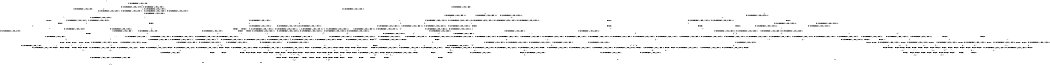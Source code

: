 digraph BCG {
size = "7, 10.5";
center = TRUE;
node [shape = circle];
0 [peripheries = 2];
0 -> 1 [label = "EX !0 !ATOMIC_EXCH_BRANCH (1, +1, TRUE, +0, 3, TRUE) !::"];
0 -> 2 [label = "EX !1 !ATOMIC_EXCH_BRANCH (1, +0, TRUE, +0, 1, TRUE) !::"];
0 -> 3 [label = "EX !2 !ATOMIC_EXCH_BRANCH (1, +1, TRUE, +1, 1, FALSE) !::"];
0 -> 4 [label = "EX !0 !ATOMIC_EXCH_BRANCH (1, +1, TRUE, +0, 3, TRUE) !::"];
2 -> 5 [label = "EX !1 !ATOMIC_EXCH_BRANCH (1, +0, TRUE, +0, 1, TRUE) !:0:1:"];
2 -> 6 [label = "EX !2 !ATOMIC_EXCH_BRANCH (1, +1, TRUE, +1, 1, FALSE) !:0:1:"];
2 -> 7 [label = "EX !0 !ATOMIC_EXCH_BRANCH (1, +1, TRUE, +0, 3, TRUE) !:0:1:"];
2 -> 8 [label = "EX !1 !ATOMIC_EXCH_BRANCH (1, +0, TRUE, +0, 1, TRUE) !:0:1:"];
3 -> 9 [label = "EX !0 !ATOMIC_EXCH_BRANCH (1, +1, TRUE, +0, 3, FALSE) !:0:1:2:"];
3 -> 10 [label = "TERMINATE !2"];
3 -> 11 [label = "EX !1 !ATOMIC_EXCH_BRANCH (1, +0, TRUE, +0, 1, FALSE) !:0:1:2:"];
3 -> 12 [label = "EX !0 !ATOMIC_EXCH_BRANCH (1, +1, TRUE, +0, 3, FALSE) !:0:1:2:"];
4 -> 13 [label = "TERMINATE !0"];
4 -> 14 [label = "TERMINATE !0"];
4 -> 15 [label = "EX !1 !ATOMIC_EXCH_BRANCH (1, +0, TRUE, +0, 1, FALSE) !:0:"];
4 -> 16 [label = "EX !2 !ATOMIC_EXCH_BRANCH (1, +1, TRUE, +1, 1, TRUE) !:0:"];
5 -> 17 [label = "EX !0 !ATOMIC_EXCH_BRANCH (1, +1, TRUE, +0, 3, TRUE) !:0:1:"];
6 -> 18 [label = "EX !1 !ATOMIC_EXCH_BRANCH (1, +0, TRUE, +0, 1, FALSE) !:0:1:2:"];
6 -> 19 [label = "TERMINATE !2"];
6 -> 20 [label = "EX !0 !ATOMIC_EXCH_BRANCH (1, +1, TRUE, +0, 3, FALSE) !:0:1:2:"];
6 -> 11 [label = "EX !1 !ATOMIC_EXCH_BRANCH (1, +0, TRUE, +0, 1, FALSE) !:0:1:2:"];
7 -> 21 [label = "EX !1 !ATOMIC_EXCH_BRANCH (1, +0, TRUE, +0, 1, FALSE) !:0:1:"];
7 -> 22 [label = "TERMINATE !0"];
7 -> 23 [label = "EX !2 !ATOMIC_EXCH_BRANCH (1, +1, TRUE, +1, 1, TRUE) !:0:1:"];
7 -> 24 [label = "EX !1 !ATOMIC_EXCH_BRANCH (1, +0, TRUE, +0, 1, FALSE) !:0:1:"];
8 -> 17 [label = "EX !0 !ATOMIC_EXCH_BRANCH (1, +1, TRUE, +0, 3, TRUE) !:0:1:"];
8 -> 6 [label = "EX !2 !ATOMIC_EXCH_BRANCH (1, +1, TRUE, +1, 1, FALSE) !:0:1:"];
8 -> 7 [label = "EX !0 !ATOMIC_EXCH_BRANCH (1, +1, TRUE, +0, 3, TRUE) !:0:1:"];
8 -> 8 [label = "EX !1 !ATOMIC_EXCH_BRANCH (1, +0, TRUE, +0, 1, TRUE) !:0:1:"];
9 -> 25 [label = "EX !0 !ATOMIC_EXCH_BRANCH (1, +0, FALSE, +1, 1, TRUE) !:0:1:2:"];
10 -> 26 [label = "EX !0 !ATOMIC_EXCH_BRANCH (1, +1, TRUE, +0, 3, FALSE) !:0:1:"];
10 -> 27 [label = "EX !1 !ATOMIC_EXCH_BRANCH (1, +0, TRUE, +0, 1, FALSE) !:0:1:"];
10 -> 28 [label = "EX !0 !ATOMIC_EXCH_BRANCH (1, +1, TRUE, +0, 3, FALSE) !:0:1:"];
11 -> 29 [label = "EX !0 !ATOMIC_EXCH_BRANCH (1, +1, TRUE, +0, 3, TRUE) !:0:1:2:"];
11 -> 30 [label = "TERMINATE !1"];
11 -> 31 [label = "TERMINATE !2"];
11 -> 32 [label = "EX !0 !ATOMIC_EXCH_BRANCH (1, +1, TRUE, +0, 3, TRUE) !:0:1:2:"];
12 -> 25 [label = "EX !0 !ATOMIC_EXCH_BRANCH (1, +0, FALSE, +1, 1, TRUE) !:0:1:2:"];
12 -> 33 [label = "TERMINATE !2"];
12 -> 34 [label = "EX !1 !ATOMIC_EXCH_BRANCH (1, +0, TRUE, +0, 1, FALSE) !:0:1:2:"];
12 -> 35 [label = "EX !0 !ATOMIC_EXCH_BRANCH (1, +0, FALSE, +1, 1, TRUE) !:0:1:2:"];
13 -> 1 [label = "EX !2 !ATOMIC_EXCH_BRANCH (1, +1, TRUE, +1, 1, TRUE) !::"];
14 -> 1 [label = "EX !2 !ATOMIC_EXCH_BRANCH (1, +1, TRUE, +1, 1, TRUE) !::"];
14 -> 36 [label = "EX !1 !ATOMIC_EXCH_BRANCH (1, +0, TRUE, +0, 1, FALSE) !::"];
14 -> 37 [label = "EX !2 !ATOMIC_EXCH_BRANCH (1, +1, TRUE, +1, 1, TRUE) !::"];
15 -> 38 [label = "TERMINATE !0"];
15 -> 39 [label = "TERMINATE !1"];
15 -> 40 [label = "TERMINATE !0"];
15 -> 41 [label = "EX !2 !ATOMIC_EXCH_BRANCH (1, +1, TRUE, +1, 1, FALSE) !:0:1:"];
16 -> 42 [label = "EX !2 !ATOMIC_EXCH_BRANCH (1, +1, TRUE, +1, 1, TRUE) !:0:1:2:"];
16 -> 43 [label = "TERMINATE !0"];
16 -> 44 [label = "EX !1 !ATOMIC_EXCH_BRANCH (1, +0, TRUE, +0, 1, FALSE) !:0:1:2:"];
16 -> 45 [label = "EX !2 !ATOMIC_EXCH_BRANCH (1, +1, TRUE, +1, 1, TRUE) !:0:1:2:"];
17 -> 21 [label = "EX !1 !ATOMIC_EXCH_BRANCH (1, +0, TRUE, +0, 1, FALSE) !:0:1:"];
18 -> 29 [label = "EX !0 !ATOMIC_EXCH_BRANCH (1, +1, TRUE, +0, 3, TRUE) !:0:1:2:"];
19 -> 46 [label = "EX !1 !ATOMIC_EXCH_BRANCH (1, +0, TRUE, +0, 1, FALSE) !:0:1:"];
19 -> 47 [label = "EX !0 !ATOMIC_EXCH_BRANCH (1, +1, TRUE, +0, 3, FALSE) !:0:1:"];
19 -> 27 [label = "EX !1 !ATOMIC_EXCH_BRANCH (1, +0, TRUE, +0, 1, FALSE) !:0:1:"];
20 -> 48 [label = "EX !0 !ATOMIC_EXCH_BRANCH (1, +0, FALSE, +1, 1, TRUE) !:0:1:2:"];
20 -> 49 [label = "TERMINATE !2"];
20 -> 34 [label = "EX !1 !ATOMIC_EXCH_BRANCH (1, +0, TRUE, +0, 1, FALSE) !:0:1:2:"];
20 -> 50 [label = "EX !0 !ATOMIC_EXCH_BRANCH (1, +0, FALSE, +1, 1, TRUE) !:0:1:2:"];
21 -> 38 [label = "TERMINATE !0"];
22 -> 51 [label = "EX !1 !ATOMIC_EXCH_BRANCH (1, +0, TRUE, +0, 1, FALSE) !:1:"];
22 -> 52 [label = "EX !2 !ATOMIC_EXCH_BRANCH (1, +1, TRUE, +1, 1, TRUE) !:1:"];
22 -> 53 [label = "EX !1 !ATOMIC_EXCH_BRANCH (1, +0, TRUE, +0, 1, FALSE) !:1:"];
23 -> 54 [label = "EX !1 !ATOMIC_EXCH_BRANCH (1, +0, TRUE, +0, 1, FALSE) !:0:1:2:"];
23 -> 55 [label = "TERMINATE !0"];
23 -> 56 [label = "EX !2 !ATOMIC_EXCH_BRANCH (1, +1, TRUE, +1, 1, TRUE) !:0:1:2:"];
23 -> 44 [label = "EX !1 !ATOMIC_EXCH_BRANCH (1, +0, TRUE, +0, 1, FALSE) !:0:1:2:"];
24 -> 38 [label = "TERMINATE !0"];
24 -> 39 [label = "TERMINATE !1"];
24 -> 40 [label = "TERMINATE !0"];
24 -> 41 [label = "EX !2 !ATOMIC_EXCH_BRANCH (1, +1, TRUE, +1, 1, FALSE) !:0:1:"];
25 -> 57 [label = "EX !1 !ATOMIC_EXCH_BRANCH (1, +0, TRUE, +0, 1, FALSE) !:0:1:2:"];
26 -> 58 [label = "EX !0 !ATOMIC_EXCH_BRANCH (1, +0, FALSE, +1, 1, TRUE) !:0:1:"];
27 -> 59 [label = "EX !0 !ATOMIC_EXCH_BRANCH (1, +1, TRUE, +0, 3, TRUE) !:0:1:"];
27 -> 60 [label = "TERMINATE !1"];
27 -> 61 [label = "EX !0 !ATOMIC_EXCH_BRANCH (1, +1, TRUE, +0, 3, TRUE) !:0:1:"];
28 -> 58 [label = "EX !0 !ATOMIC_EXCH_BRANCH (1, +0, FALSE, +1, 1, TRUE) !:0:1:"];
28 -> 62 [label = "EX !1 !ATOMIC_EXCH_BRANCH (1, +0, TRUE, +0, 1, FALSE) !:0:1:"];
28 -> 63 [label = "EX !0 !ATOMIC_EXCH_BRANCH (1, +0, FALSE, +1, 1, TRUE) !:0:1:"];
29 -> 64 [label = "TERMINATE !0"];
30 -> 65 [label = "EX !0 !ATOMIC_EXCH_BRANCH (1, +1, TRUE, +0, 3, TRUE) !:0:2:"];
30 -> 60 [label = "TERMINATE !2"];
30 -> 66 [label = "EX !0 !ATOMIC_EXCH_BRANCH (1, +1, TRUE, +0, 3, TRUE) !:0:2:"];
31 -> 59 [label = "EX !0 !ATOMIC_EXCH_BRANCH (1, +1, TRUE, +0, 3, TRUE) !:0:1:"];
31 -> 60 [label = "TERMINATE !1"];
31 -> 61 [label = "EX !0 !ATOMIC_EXCH_BRANCH (1, +1, TRUE, +0, 3, TRUE) !:0:1:"];
32 -> 64 [label = "TERMINATE !0"];
32 -> 67 [label = "TERMINATE !1"];
32 -> 68 [label = "TERMINATE !2"];
32 -> 69 [label = "TERMINATE !0"];
33 -> 58 [label = "EX !0 !ATOMIC_EXCH_BRANCH (1, +0, FALSE, +1, 1, TRUE) !:0:1:"];
33 -> 62 [label = "EX !1 !ATOMIC_EXCH_BRANCH (1, +0, TRUE, +0, 1, FALSE) !:0:1:"];
33 -> 63 [label = "EX !0 !ATOMIC_EXCH_BRANCH (1, +0, FALSE, +1, 1, TRUE) !:0:1:"];
34 -> 70 [label = "EX !0 !ATOMIC_EXCH_BRANCH (1, +0, FALSE, +1, 1, FALSE) !:0:1:2:"];
34 -> 71 [label = "TERMINATE !1"];
34 -> 72 [label = "TERMINATE !2"];
34 -> 73 [label = "EX !0 !ATOMIC_EXCH_BRANCH (1, +0, FALSE, +1, 1, FALSE) !:0:1:2:"];
35 -> 57 [label = "EX !1 !ATOMIC_EXCH_BRANCH (1, +0, TRUE, +0, 1, FALSE) !:0:1:2:"];
35 -> 74 [label = "TERMINATE !2"];
35 -> 75 [label = "EX !1 !ATOMIC_EXCH_BRANCH (1, +0, TRUE, +0, 1, FALSE) !:0:1:2:"];
35 -> 12 [label = "EX !0 !ATOMIC_EXCH_BRANCH (1, +1, TRUE, +0, 3, FALSE) !:0:1:2:"];
36 -> 76 [label = "TERMINATE !1"];
36 -> 77 [label = "TERMINATE !1"];
36 -> 78 [label = "EX !2 !ATOMIC_EXCH_BRANCH (1, +1, TRUE, +1, 1, FALSE) !:1:"];
37 -> 79 [label = "EX !2 !ATOMIC_EXCH_BRANCH (1, +1, TRUE, +1, 1, TRUE) !:1:2:"];
37 -> 80 [label = "EX !1 !ATOMIC_EXCH_BRANCH (1, +0, TRUE, +0, 1, FALSE) !:1:2:"];
37 -> 81 [label = "EX !2 !ATOMIC_EXCH_BRANCH (1, +1, TRUE, +1, 1, TRUE) !:1:2:"];
38 -> 76 [label = "TERMINATE !1"];
39 -> 76 [label = "TERMINATE !0"];
39 -> 77 [label = "TERMINATE !0"];
39 -> 82 [label = "EX !2 !ATOMIC_EXCH_BRANCH (1, +1, TRUE, +1, 1, FALSE) !:0:"];
40 -> 76 [label = "TERMINATE !1"];
40 -> 77 [label = "TERMINATE !1"];
40 -> 78 [label = "EX !2 !ATOMIC_EXCH_BRANCH (1, +1, TRUE, +1, 1, FALSE) !:1:"];
41 -> 64 [label = "TERMINATE !0"];
41 -> 67 [label = "TERMINATE !1"];
41 -> 68 [label = "TERMINATE !2"];
41 -> 69 [label = "TERMINATE !0"];
42 -> 54 [label = "EX !1 !ATOMIC_EXCH_BRANCH (1, +0, TRUE, +0, 1, FALSE) !:0:1:2:"];
43 -> 79 [label = "EX !2 !ATOMIC_EXCH_BRANCH (1, +1, TRUE, +1, 1, TRUE) !:1:2:"];
43 -> 80 [label = "EX !1 !ATOMIC_EXCH_BRANCH (1, +0, TRUE, +0, 1, FALSE) !:1:2:"];
43 -> 81 [label = "EX !2 !ATOMIC_EXCH_BRANCH (1, +1, TRUE, +1, 1, TRUE) !:1:2:"];
44 -> 29 [label = "EX !2 !ATOMIC_EXCH_BRANCH (1, +1, TRUE, +1, 1, FALSE) !:0:1:2:"];
44 -> 83 [label = "TERMINATE !1"];
44 -> 84 [label = "TERMINATE !0"];
44 -> 32 [label = "EX !2 !ATOMIC_EXCH_BRANCH (1, +1, TRUE, +1, 1, FALSE) !:0:1:2:"];
45 -> 54 [label = "EX !1 !ATOMIC_EXCH_BRANCH (1, +0, TRUE, +0, 1, FALSE) !:0:1:2:"];
45 -> 43 [label = "TERMINATE !0"];
45 -> 44 [label = "EX !1 !ATOMIC_EXCH_BRANCH (1, +0, TRUE, +0, 1, FALSE) !:0:1:2:"];
45 -> 45 [label = "EX !2 !ATOMIC_EXCH_BRANCH (1, +1, TRUE, +1, 1, TRUE) !:0:1:2:"];
46 -> 59 [label = "EX !0 !ATOMIC_EXCH_BRANCH (1, +1, TRUE, +0, 3, TRUE) !:0:1:"];
47 -> 85 [label = "EX !0 !ATOMIC_EXCH_BRANCH (1, +0, FALSE, +1, 1, TRUE) !:0:1:"];
47 -> 62 [label = "EX !1 !ATOMIC_EXCH_BRANCH (1, +0, TRUE, +0, 1, FALSE) !:0:1:"];
47 -> 86 [label = "EX !0 !ATOMIC_EXCH_BRANCH (1, +0, FALSE, +1, 1, TRUE) !:0:1:"];
48 -> 57 [label = "EX !1 !ATOMIC_EXCH_BRANCH (1, +0, TRUE, +0, 1, FALSE) !:0:1:2:"];
49 -> 85 [label = "EX !0 !ATOMIC_EXCH_BRANCH (1, +0, FALSE, +1, 1, TRUE) !:0:1:"];
49 -> 62 [label = "EX !1 !ATOMIC_EXCH_BRANCH (1, +0, TRUE, +0, 1, FALSE) !:0:1:"];
49 -> 86 [label = "EX !0 !ATOMIC_EXCH_BRANCH (1, +0, FALSE, +1, 1, TRUE) !:0:1:"];
50 -> 57 [label = "EX !1 !ATOMIC_EXCH_BRANCH (1, +0, TRUE, +0, 1, FALSE) !:0:1:2:"];
50 -> 87 [label = "TERMINATE !2"];
50 -> 75 [label = "EX !1 !ATOMIC_EXCH_BRANCH (1, +0, TRUE, +0, 1, FALSE) !:0:1:2:"];
50 -> 20 [label = "EX !0 !ATOMIC_EXCH_BRANCH (1, +1, TRUE, +0, 3, FALSE) !:0:1:2:"];
51 -> 76 [label = "TERMINATE !1"];
52 -> 88 [label = "EX !1 !ATOMIC_EXCH_BRANCH (1, +0, TRUE, +0, 1, FALSE) !:1:2:"];
52 -> 89 [label = "EX !2 !ATOMIC_EXCH_BRANCH (1, +1, TRUE, +1, 1, TRUE) !:1:2:"];
52 -> 80 [label = "EX !1 !ATOMIC_EXCH_BRANCH (1, +0, TRUE, +0, 1, FALSE) !:1:2:"];
53 -> 76 [label = "TERMINATE !1"];
53 -> 77 [label = "TERMINATE !1"];
53 -> 78 [label = "EX !2 !ATOMIC_EXCH_BRANCH (1, +1, TRUE, +1, 1, FALSE) !:1:"];
54 -> 29 [label = "EX !2 !ATOMIC_EXCH_BRANCH (1, +1, TRUE, +1, 1, FALSE) !:0:1:2:"];
55 -> 88 [label = "EX !1 !ATOMIC_EXCH_BRANCH (1, +0, TRUE, +0, 1, FALSE) !:1:2:"];
55 -> 89 [label = "EX !2 !ATOMIC_EXCH_BRANCH (1, +1, TRUE, +1, 1, TRUE) !:1:2:"];
55 -> 80 [label = "EX !1 !ATOMIC_EXCH_BRANCH (1, +0, TRUE, +0, 1, FALSE) !:1:2:"];
56 -> 54 [label = "EX !1 !ATOMIC_EXCH_BRANCH (1, +0, TRUE, +0, 1, FALSE) !:0:1:2:"];
56 -> 55 [label = "TERMINATE !0"];
56 -> 56 [label = "EX !2 !ATOMIC_EXCH_BRANCH (1, +1, TRUE, +1, 1, TRUE) !:0:1:2:"];
56 -> 44 [label = "EX !1 !ATOMIC_EXCH_BRANCH (1, +0, TRUE, +0, 1, FALSE) !:0:1:2:"];
57 -> 29 [label = "EX !0 !ATOMIC_EXCH_BRANCH (1, +1, TRUE, +0, 3, TRUE) !:0:1:2:"];
58 -> 90 [label = "EX !1 !ATOMIC_EXCH_BRANCH (1, +0, TRUE, +0, 1, FALSE) !:0:1:"];
59 -> 91 [label = "TERMINATE !0"];
60 -> 92 [label = "EX !0 !ATOMIC_EXCH_BRANCH (1, +1, TRUE, +0, 3, TRUE) !:0:"];
60 -> 93 [label = "EX !0 !ATOMIC_EXCH_BRANCH (1, +1, TRUE, +0, 3, TRUE) !:0:"];
61 -> 91 [label = "TERMINATE !0"];
61 -> 94 [label = "TERMINATE !1"];
61 -> 95 [label = "TERMINATE !0"];
62 -> 96 [label = "EX !0 !ATOMIC_EXCH_BRANCH (1, +0, FALSE, +1, 1, FALSE) !:0:1:"];
62 -> 97 [label = "TERMINATE !1"];
62 -> 98 [label = "EX !0 !ATOMIC_EXCH_BRANCH (1, +0, FALSE, +1, 1, FALSE) !:0:1:"];
63 -> 90 [label = "EX !1 !ATOMIC_EXCH_BRANCH (1, +0, TRUE, +0, 1, FALSE) !:0:1:"];
63 -> 99 [label = "EX !1 !ATOMIC_EXCH_BRANCH (1, +0, TRUE, +0, 1, FALSE) !:0:1:"];
63 -> 28 [label = "EX !0 !ATOMIC_EXCH_BRANCH (1, +1, TRUE, +0, 3, FALSE) !:0:1:"];
64 -> 91 [label = "TERMINATE !2"];
65 -> 100 [label = "TERMINATE !0"];
66 -> 100 [label = "TERMINATE !0"];
66 -> 94 [label = "TERMINATE !2"];
66 -> 101 [label = "TERMINATE !0"];
67 -> 100 [label = "TERMINATE !0"];
67 -> 94 [label = "TERMINATE !2"];
67 -> 101 [label = "TERMINATE !0"];
68 -> 91 [label = "TERMINATE !0"];
68 -> 94 [label = "TERMINATE !1"];
68 -> 95 [label = "TERMINATE !0"];
69 -> 91 [label = "TERMINATE !2"];
69 -> 101 [label = "TERMINATE !1"];
69 -> 95 [label = "TERMINATE !2"];
70 -> 102 [label = "TERMINATE !0"];
71 -> 103 [label = "EX !0 !ATOMIC_EXCH_BRANCH (1, +0, FALSE, +1, 1, FALSE) !:0:2:"];
71 -> 97 [label = "TERMINATE !2"];
71 -> 104 [label = "EX !0 !ATOMIC_EXCH_BRANCH (1, +0, FALSE, +1, 1, FALSE) !:0:2:"];
72 -> 96 [label = "EX !0 !ATOMIC_EXCH_BRANCH (1, +0, FALSE, +1, 1, FALSE) !:0:1:"];
72 -> 97 [label = "TERMINATE !1"];
72 -> 98 [label = "EX !0 !ATOMIC_EXCH_BRANCH (1, +0, FALSE, +1, 1, FALSE) !:0:1:"];
73 -> 102 [label = "TERMINATE !0"];
73 -> 105 [label = "TERMINATE !1"];
73 -> 106 [label = "TERMINATE !2"];
73 -> 107 [label = "TERMINATE !0"];
74 -> 26 [label = "EX !0 !ATOMIC_EXCH_BRANCH (1, +1, TRUE, +0, 3, FALSE) !:0:1:"];
74 -> 99 [label = "EX !1 !ATOMIC_EXCH_BRANCH (1, +0, TRUE, +0, 1, FALSE) !:0:1:"];
74 -> 28 [label = "EX !0 !ATOMIC_EXCH_BRANCH (1, +1, TRUE, +0, 3, FALSE) !:0:1:"];
75 -> 29 [label = "EX !0 !ATOMIC_EXCH_BRANCH (1, +1, TRUE, +0, 3, TRUE) !:0:1:2:"];
75 -> 108 [label = "TERMINATE !1"];
75 -> 109 [label = "TERMINATE !2"];
75 -> 32 [label = "EX !0 !ATOMIC_EXCH_BRANCH (1, +1, TRUE, +0, 3, TRUE) !:0:1:2:"];
76 -> 1 [label = "EX !2 !ATOMIC_EXCH_BRANCH (1, +1, TRUE, +1, 1, FALSE) !::"];
77 -> 1 [label = "EX !2 !ATOMIC_EXCH_BRANCH (1, +1, TRUE, +1, 1, FALSE) !::"];
77 -> 110 [label = "EX !2 !ATOMIC_EXCH_BRANCH (1, +1, TRUE, +1, 1, FALSE) !::"];
78 -> 91 [label = "TERMINATE !2"];
78 -> 101 [label = "TERMINATE !1"];
78 -> 95 [label = "TERMINATE !2"];
79 -> 88 [label = "EX !1 !ATOMIC_EXCH_BRANCH (1, +0, TRUE, +0, 1, FALSE) !:1:2:"];
80 -> 111 [label = "EX !2 !ATOMIC_EXCH_BRANCH (1, +1, TRUE, +1, 1, FALSE) !:1:2:"];
80 -> 112 [label = "TERMINATE !1"];
80 -> 113 [label = "EX !2 !ATOMIC_EXCH_BRANCH (1, +1, TRUE, +1, 1, FALSE) !:1:2:"];
81 -> 88 [label = "EX !1 !ATOMIC_EXCH_BRANCH (1, +0, TRUE, +0, 1, FALSE) !:1:2:"];
81 -> 80 [label = "EX !1 !ATOMIC_EXCH_BRANCH (1, +0, TRUE, +0, 1, FALSE) !:1:2:"];
81 -> 81 [label = "EX !2 !ATOMIC_EXCH_BRANCH (1, +1, TRUE, +1, 1, TRUE) !:1:2:"];
82 -> 100 [label = "TERMINATE !0"];
82 -> 94 [label = "TERMINATE !2"];
82 -> 101 [label = "TERMINATE !0"];
83 -> 65 [label = "EX !2 !ATOMIC_EXCH_BRANCH (1, +1, TRUE, +1, 1, FALSE) !:0:2:"];
83 -> 112 [label = "TERMINATE !0"];
83 -> 66 [label = "EX !2 !ATOMIC_EXCH_BRANCH (1, +1, TRUE, +1, 1, FALSE) !:0:2:"];
84 -> 111 [label = "EX !2 !ATOMIC_EXCH_BRANCH (1, +1, TRUE, +1, 1, FALSE) !:1:2:"];
84 -> 112 [label = "TERMINATE !1"];
84 -> 113 [label = "EX !2 !ATOMIC_EXCH_BRANCH (1, +1, TRUE, +1, 1, FALSE) !:1:2:"];
85 -> 90 [label = "EX !1 !ATOMIC_EXCH_BRANCH (1, +0, TRUE, +0, 1, FALSE) !:0:1:"];
86 -> 90 [label = "EX !1 !ATOMIC_EXCH_BRANCH (1, +0, TRUE, +0, 1, FALSE) !:0:1:"];
86 -> 99 [label = "EX !1 !ATOMIC_EXCH_BRANCH (1, +0, TRUE, +0, 1, FALSE) !:0:1:"];
86 -> 47 [label = "EX !0 !ATOMIC_EXCH_BRANCH (1, +1, TRUE, +0, 3, FALSE) !:0:1:"];
87 -> 114 [label = "EX !0 !ATOMIC_EXCH_BRANCH (1, +1, TRUE, +0, 3, FALSE) !:0:1:"];
87 -> 99 [label = "EX !1 !ATOMIC_EXCH_BRANCH (1, +0, TRUE, +0, 1, FALSE) !:0:1:"];
87 -> 47 [label = "EX !0 !ATOMIC_EXCH_BRANCH (1, +1, TRUE, +0, 3, FALSE) !:0:1:"];
88 -> 111 [label = "EX !2 !ATOMIC_EXCH_BRANCH (1, +1, TRUE, +1, 1, FALSE) !:1:2:"];
89 -> 88 [label = "EX !1 !ATOMIC_EXCH_BRANCH (1, +0, TRUE, +0, 1, FALSE) !:1:2:"];
89 -> 89 [label = "EX !2 !ATOMIC_EXCH_BRANCH (1, +1, TRUE, +1, 1, TRUE) !:1:2:"];
89 -> 80 [label = "EX !1 !ATOMIC_EXCH_BRANCH (1, +0, TRUE, +0, 1, FALSE) !:1:2:"];
90 -> 59 [label = "EX !0 !ATOMIC_EXCH_BRANCH (1, +1, TRUE, +0, 3, TRUE) !:0:1:"];
91 -> 115 [label = "TERMINATE !1"];
92 -> 115 [label = "TERMINATE !0"];
93 -> 115 [label = "TERMINATE !0"];
93 -> 116 [label = "TERMINATE !0"];
94 -> 115 [label = "TERMINATE !0"];
94 -> 116 [label = "TERMINATE !0"];
95 -> 115 [label = "TERMINATE !1"];
95 -> 116 [label = "TERMINATE !1"];
96 -> 117 [label = "TERMINATE !0"];
97 -> 118 [label = "EX !0 !ATOMIC_EXCH_BRANCH (1, +0, FALSE, +1, 1, FALSE) !:0:"];
97 -> 119 [label = "EX !0 !ATOMIC_EXCH_BRANCH (1, +0, FALSE, +1, 1, FALSE) !:0:"];
98 -> 117 [label = "TERMINATE !0"];
98 -> 120 [label = "TERMINATE !1"];
98 -> 121 [label = "TERMINATE !0"];
99 -> 59 [label = "EX !0 !ATOMIC_EXCH_BRANCH (1, +1, TRUE, +0, 3, TRUE) !:0:1:"];
99 -> 122 [label = "TERMINATE !1"];
99 -> 61 [label = "EX !0 !ATOMIC_EXCH_BRANCH (1, +1, TRUE, +0, 3, TRUE) !:0:1:"];
100 -> 115 [label = "TERMINATE !2"];
101 -> 115 [label = "TERMINATE !2"];
101 -> 116 [label = "TERMINATE !2"];
102 -> 117 [label = "TERMINATE !2"];
103 -> 123 [label = "TERMINATE !0"];
104 -> 123 [label = "TERMINATE !0"];
104 -> 120 [label = "TERMINATE !2"];
104 -> 124 [label = "TERMINATE !0"];
105 -> 123 [label = "TERMINATE !0"];
105 -> 120 [label = "TERMINATE !2"];
105 -> 124 [label = "TERMINATE !0"];
106 -> 117 [label = "TERMINATE !0"];
106 -> 120 [label = "TERMINATE !1"];
106 -> 121 [label = "TERMINATE !0"];
107 -> 117 [label = "TERMINATE !2"];
107 -> 124 [label = "TERMINATE !1"];
107 -> 121 [label = "TERMINATE !2"];
108 -> 65 [label = "EX !0 !ATOMIC_EXCH_BRANCH (1, +1, TRUE, +0, 3, TRUE) !:0:2:"];
108 -> 122 [label = "TERMINATE !2"];
108 -> 66 [label = "EX !0 !ATOMIC_EXCH_BRANCH (1, +1, TRUE, +0, 3, TRUE) !:0:2:"];
109 -> 59 [label = "EX !0 !ATOMIC_EXCH_BRANCH (1, +1, TRUE, +0, 3, TRUE) !:0:1:"];
109 -> 122 [label = "TERMINATE !1"];
109 -> 61 [label = "EX !0 !ATOMIC_EXCH_BRANCH (1, +1, TRUE, +0, 3, TRUE) !:0:1:"];
110 -> 115 [label = "TERMINATE !2"];
110 -> 116 [label = "TERMINATE !2"];
111 -> 91 [label = "TERMINATE !2"];
112 -> 125 [label = "EX !2 !ATOMIC_EXCH_BRANCH (1, +1, TRUE, +1, 1, FALSE) !:2:"];
112 -> 126 [label = "EX !2 !ATOMIC_EXCH_BRANCH (1, +1, TRUE, +1, 1, FALSE) !:2:"];
113 -> 91 [label = "TERMINATE !2"];
113 -> 101 [label = "TERMINATE !1"];
113 -> 95 [label = "TERMINATE !2"];
114 -> 85 [label = "EX !0 !ATOMIC_EXCH_BRANCH (1, +0, FALSE, +1, 1, TRUE) !:0:1:"];
115 -> 1 [label = "exit"];
116 -> 1 [label = "exit"];
117 -> 127 [label = "TERMINATE !1"];
118 -> 127 [label = "TERMINATE !0"];
119 -> 127 [label = "TERMINATE !0"];
119 -> 128 [label = "TERMINATE !0"];
120 -> 127 [label = "TERMINATE !0"];
120 -> 128 [label = "TERMINATE !0"];
121 -> 127 [label = "TERMINATE !1"];
121 -> 128 [label = "TERMINATE !1"];
122 -> 92 [label = "EX !0 !ATOMIC_EXCH_BRANCH (1, +1, TRUE, +0, 3, TRUE) !:0:"];
122 -> 93 [label = "EX !0 !ATOMIC_EXCH_BRANCH (1, +1, TRUE, +0, 3, TRUE) !:0:"];
123 -> 127 [label = "TERMINATE !2"];
124 -> 127 [label = "TERMINATE !2"];
124 -> 128 [label = "TERMINATE !2"];
125 -> 115 [label = "TERMINATE !2"];
126 -> 115 [label = "TERMINATE !2"];
126 -> 116 [label = "TERMINATE !2"];
127 -> 1 [label = "exit"];
128 -> 1 [label = "exit"];
}
